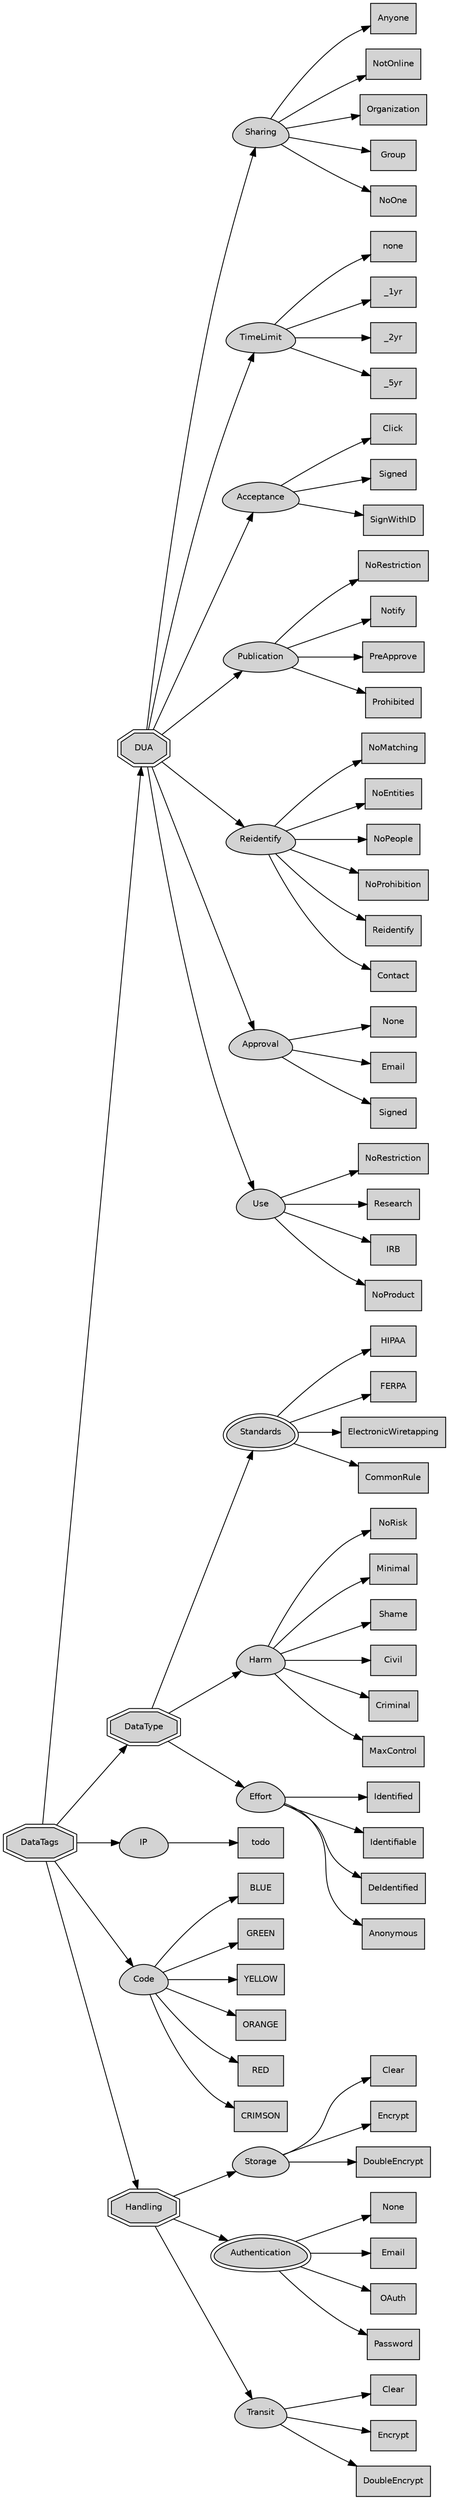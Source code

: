 digraph ChartSet {
edge [fontname="Helvetica" fontsize="10"]
node [fillcolor="lightgray" style="filled" fontname="Helvetica" fontsize="10"]
rankdir=LR

DataTags[label="DataTags" shape="octagon" peripheries="2"]
DUA[label="DUA" shape="octagon" peripheries="2"]
Sharing[label="Sharing" shape="egg"]
Sharing_Anyone[label="Anyone" shape="box"]
Sharing_NotOnline[label="NotOnline" shape="box"]
Sharing_Organization[label="Organization" shape="box"]
Sharing_Group[label="Group" shape="box"]
Sharing_NoOne[label="NoOne" shape="box"]
TimeLimit[label="TimeLimit" shape="egg"]
TimeLimit_none[label="none" shape="box"]
TimeLimit__1yr[label="_1yr" shape="box"]
TimeLimit__2yr[label="_2yr" shape="box"]
TimeLimit__5yr[label="_5yr" shape="box"]
Acceptance[label="Acceptance" shape="egg"]
Acceptance_Click[label="Click" shape="box"]
Acceptance_Signed[label="Signed" shape="box"]
Acceptance_SignWithID[label="SignWithID" shape="box"]
Publication[label="Publication" shape="egg"]
Publication_NoRestriction[label="NoRestriction" shape="box"]
Publication_Notify[label="Notify" shape="box"]
Publication_PreApprove[label="PreApprove" shape="box"]
Publication_Prohibited[label="Prohibited" shape="box"]
Reidentify[label="Reidentify" shape="egg"]
Reidentify_NoMatching[label="NoMatching" shape="box"]
Reidentify_NoEntities[label="NoEntities" shape="box"]
Reidentify_NoPeople[label="NoPeople" shape="box"]
Reidentify_NoProhibition[label="NoProhibition" shape="box"]
Reidentify_Reidentify[label="Reidentify" shape="box"]
Reidentify_Contact[label="Contact" shape="box"]
Approval[label="Approval" shape="egg"]
Approval_None[label="None" shape="box"]
Approval_Email[label="Email" shape="box"]
Approval_Signed[label="Signed" shape="box"]
Use[label="Use" shape="egg"]
Use_NoRestriction[label="NoRestriction" shape="box"]
Use_Research[label="Research" shape="box"]
Use_IRB[label="IRB" shape="box"]
Use_NoProduct[label="NoProduct" shape="box"]
DataType[label="DataType" shape="octagon" peripheries="2"]
Standards[label="Standards" shape="egg" peripheries="2"]
Standards_HIPAA[label="HIPAA" shape="box"]
Standards_FERPA[label="FERPA" shape="box"]
Standards_ElectronicWiretapping[label="ElectronicWiretapping" shape="box"]
Standards_CommonRule[label="CommonRule" shape="box"]
Harm[label="Harm" shape="egg"]
Harm_NoRisk[label="NoRisk" shape="box"]
Harm_Minimal[label="Minimal" shape="box"]
Harm_Shame[label="Shame" shape="box"]
Harm_Civil[label="Civil" shape="box"]
Harm_Criminal[label="Criminal" shape="box"]
Harm_MaxControl[label="MaxControl" shape="box"]
Effort[label="Effort" shape="egg"]
Effort_Identified[label="Identified" shape="box"]
Effort_Identifiable[label="Identifiable" shape="box"]
Effort_DeIdentified[label="DeIdentified" shape="box"]
Effort_Anonymous[label="Anonymous" shape="box"]
IP[label="IP" shape="egg"]
IP_todo[label="todo" shape="box"]
Code[label="Code" shape="egg"]
Code_BLUE[label="BLUE" shape="box"]
Code_GREEN[label="GREEN" shape="box"]
Code_YELLOW[label="YELLOW" shape="box"]
Code_ORANGE[label="ORANGE" shape="box"]
Code_RED[label="RED" shape="box"]
Code_CRIMSON[label="CRIMSON" shape="box"]
Handling[label="Handling" shape="octagon" peripheries="2"]
Storage[label="Storage" shape="egg"]
Storage_Clear[label="Clear" shape="box"]
Storage_Encrypt[label="Encrypt" shape="box"]
Storage_DoubleEncrypt[label="DoubleEncrypt" shape="box"]
Authentication[label="Authentication" shape="egg" peripheries="2"]
Authentication_None[label="None" shape="box"]
Authentication_Email[label="Email" shape="box"]
Authentication_OAuth[label="OAuth" shape="box"]
Authentication_Password[label="Password" shape="box"]
Transit[label="Transit" shape="egg"]
Transit_Clear[label="Clear" shape="box"]
Transit_Encrypt[label="Encrypt" shape="box"]
Transit_DoubleEncrypt[label="DoubleEncrypt" shape="box"]
DataTags -> DUA
DUA -> Sharing
Sharing -> Sharing_Anyone
Sharing -> Sharing_NotOnline
Sharing -> Sharing_Organization
Sharing -> Sharing_Group
Sharing -> Sharing_NoOne
DUA -> TimeLimit
TimeLimit -> TimeLimit_none
TimeLimit -> TimeLimit__1yr
TimeLimit -> TimeLimit__2yr
TimeLimit -> TimeLimit__5yr
DUA -> Acceptance
Acceptance -> Acceptance_Click
Acceptance -> Acceptance_Signed
Acceptance -> Acceptance_SignWithID
DUA -> Publication
Publication -> Publication_NoRestriction
Publication -> Publication_Notify
Publication -> Publication_PreApprove
Publication -> Publication_Prohibited
DUA -> Reidentify
Reidentify -> Reidentify_NoMatching
Reidentify -> Reidentify_NoEntities
Reidentify -> Reidentify_NoPeople
Reidentify -> Reidentify_NoProhibition
Reidentify -> Reidentify_Reidentify
Reidentify -> Reidentify_Contact
DUA -> Approval
Approval -> Approval_None
Approval -> Approval_Email
Approval -> Approval_Signed
DUA -> Use
Use -> Use_NoRestriction
Use -> Use_Research
Use -> Use_IRB
Use -> Use_NoProduct
DataTags -> DataType
DataType -> Standards
Standards -> Standards_HIPAA
Standards -> Standards_FERPA
Standards -> Standards_ElectronicWiretapping
Standards -> Standards_CommonRule
DataType -> Harm
Harm -> Harm_NoRisk
Harm -> Harm_Minimal
Harm -> Harm_Shame
Harm -> Harm_Civil
Harm -> Harm_Criminal
Harm -> Harm_MaxControl
DataType -> Effort
Effort -> Effort_Identified
Effort -> Effort_Identifiable
Effort -> Effort_DeIdentified
Effort -> Effort_Anonymous
DataTags -> IP
IP -> IP_todo
DataTags -> Code
Code -> Code_BLUE
Code -> Code_GREEN
Code -> Code_YELLOW
Code -> Code_ORANGE
Code -> Code_RED
Code -> Code_CRIMSON
DataTags -> Handling
Handling -> Storage
Storage -> Storage_Clear
Storage -> Storage_Encrypt
Storage -> Storage_DoubleEncrypt
Handling -> Authentication
Authentication -> Authentication_None
Authentication -> Authentication_Email
Authentication -> Authentication_OAuth
Authentication -> Authentication_Password
Handling -> Transit
Transit -> Transit_Clear
Transit -> Transit_Encrypt
Transit -> Transit_DoubleEncrypt
}

